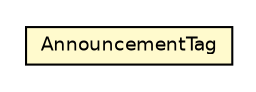 #!/usr/local/bin/dot
#
# Class diagram 
# Generated by UmlGraph version 4.6 (http://www.spinellis.gr/sw/umlgraph)
#

digraph G {
	edge [fontname="Helvetica",fontsize=10,labelfontname="Helvetica",labelfontsize=10];
	node [fontname="Helvetica",fontsize=10,shape=plaintext];
	// net.chrissearle.flickrvote.web.taglib.AnnouncementTag
	c4282 [label=<<table border="0" cellborder="1" cellspacing="0" cellpadding="2" port="p" bgcolor="lemonChiffon" href="./AnnouncementTag.html">
		<tr><td><table border="0" cellspacing="0" cellpadding="1">
			<tr><td> AnnouncementTag </td></tr>
		</table></td></tr>
		</table>>, fontname="Helvetica", fontcolor="black", fontsize=9.0];
}

